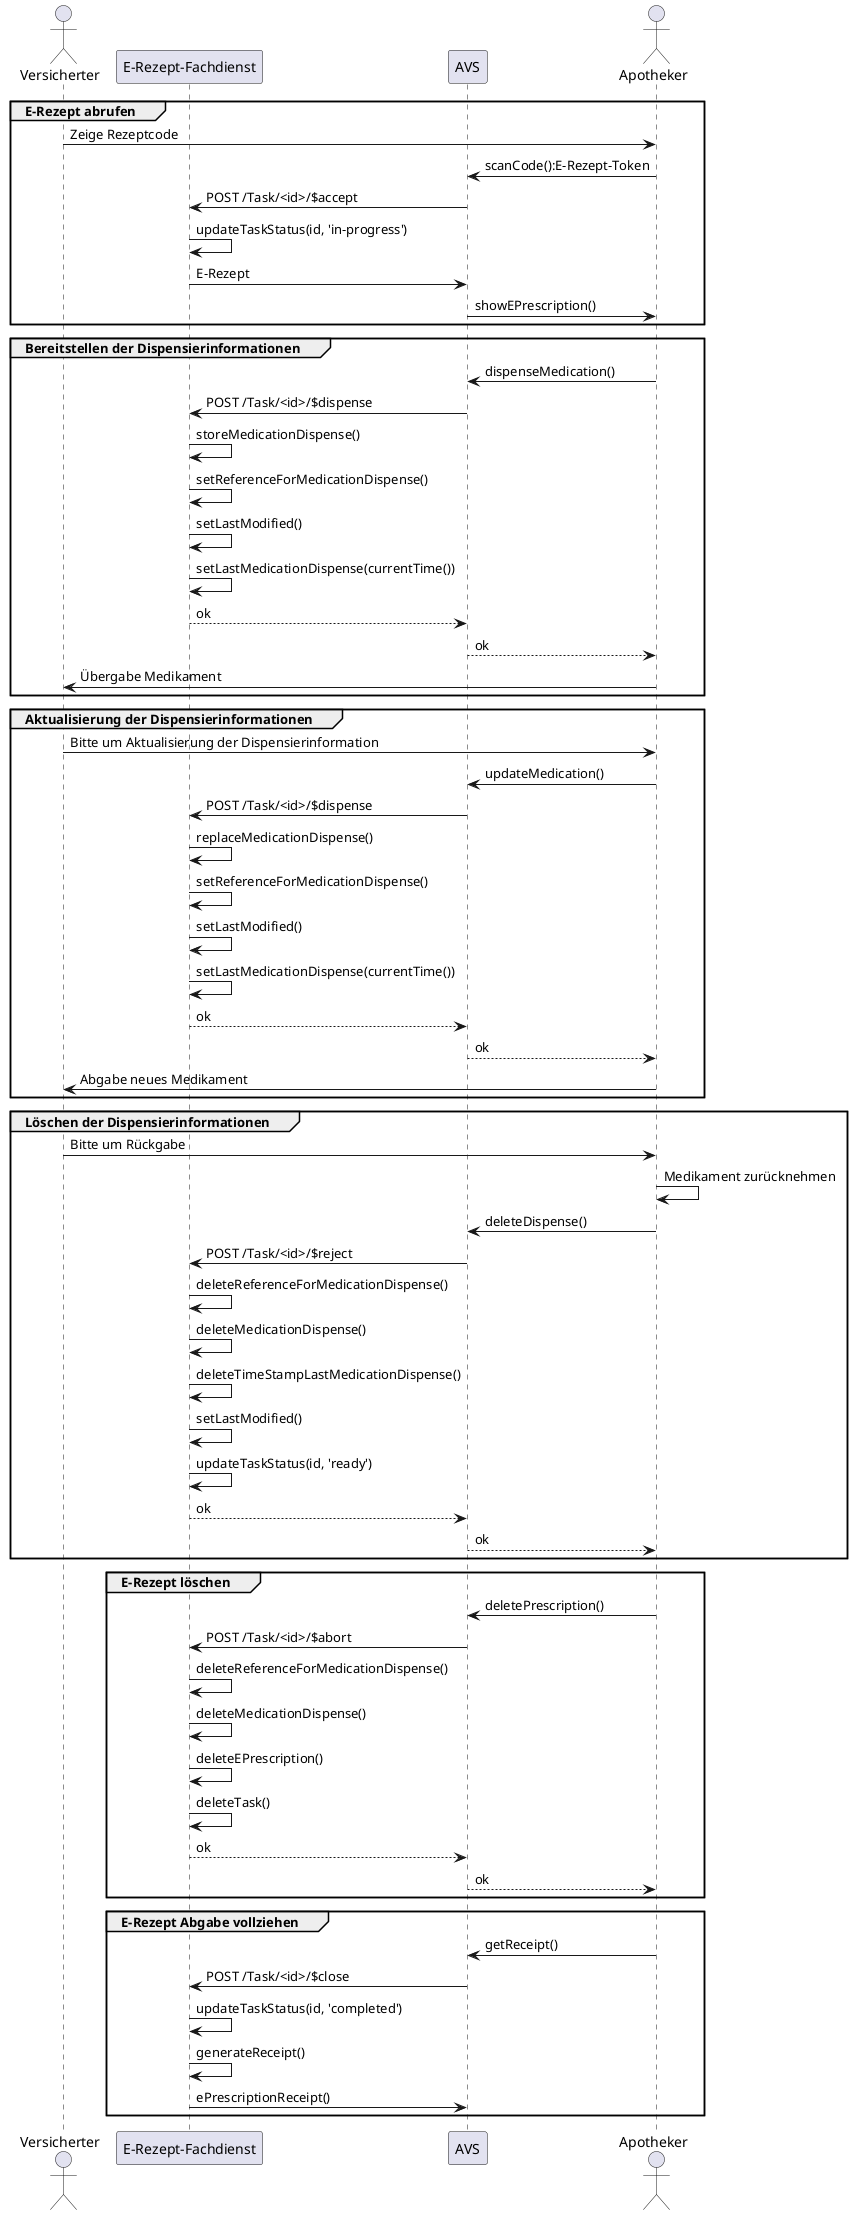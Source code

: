 @startuml Aktualisierte Abgabeinformationen Gesamt

actor Versicherter
participant "E-Rezept-Fachdienst" as FD
participant AVS
actor Apotheker

group E-Rezept abrufen
Versicherter -> Apotheker: Zeige Rezeptcode
Apotheker -> AVS: scanCode():E-Rezept-Token
AVS -> FD: POST /Task/<id>/$accept
FD -> FD: updateTaskStatus(id, 'in-progress')
FD -> AVS: E-Rezept
AVS -> Apotheker: showEPrescription()
end

group Bereitstellen der Dispensierinformationen
Apotheker -> AVS: dispenseMedication()
AVS -> FD: POST /Task/<id>/$dispense
FD -> FD: storeMedicationDispense()
FD -> FD: setReferenceForMedicationDispense()
FD -> FD: setLastModified()
FD -> FD: setLastMedicationDispense(currentTime())
FD --> AVS: ok
AVS --> Apotheker: ok
Apotheker -> Versicherter: Übergabe Medikament
end

group Aktualisierung der Dispensierinformationen
Versicherter -> Apotheker: Bitte um Aktualisierung der Dispensierinformation
Apotheker -> AVS: updateMedication()
AVS -> FD: POST /Task/<id>/$dispense
FD -> FD: replaceMedicationDispense()
FD -> FD: setReferenceForMedicationDispense()
FD -> FD: setLastModified()
FD -> FD: setLastMedicationDispense(currentTime())
FD --> AVS: ok
AVS --> Apotheker: ok
Apotheker -> Versicherter: Abgabe neues Medikament
end

group Löschen der Dispensierinformationen
Versicherter -> Apotheker: Bitte um Rückgabe
Apotheker -> Apotheker: Medikament zurücknehmen
Apotheker -> AVS: deleteDispense()
AVS -> FD: POST /Task/<id>/$reject
FD -> FD: deleteReferenceForMedicationDispense()
FD -> FD: deleteMedicationDispense()
FD -> FD: deleteTimeStampLastMedicationDispense()
FD -> FD: setLastModified()
FD -> FD: updateTaskStatus(id, 'ready')
FD --> AVS: ok
AVS --> Apotheker: ok
end

group E-Rezept löschen
Apotheker -> AVS: deletePrescription()
AVS -> FD: POST /Task/<id>/$abort
FD -> FD: deleteReferenceForMedicationDispense()
FD -> FD: deleteMedicationDispense()
FD -> FD: deleteEPrescription()
FD -> FD: deleteTask()
FD --> AVS: ok
AVS --> Apotheker: ok
end

group E-Rezept Abgabe vollziehen 
Apotheker -> AVS: getReceipt()
AVS -> FD: POST /Task/<id>/$close
FD -> FD: updateTaskStatus(id, 'completed')
FD -> FD: generateReceipt()
FD -> AVS: ePrescriptionReceipt()
end


@enduml
